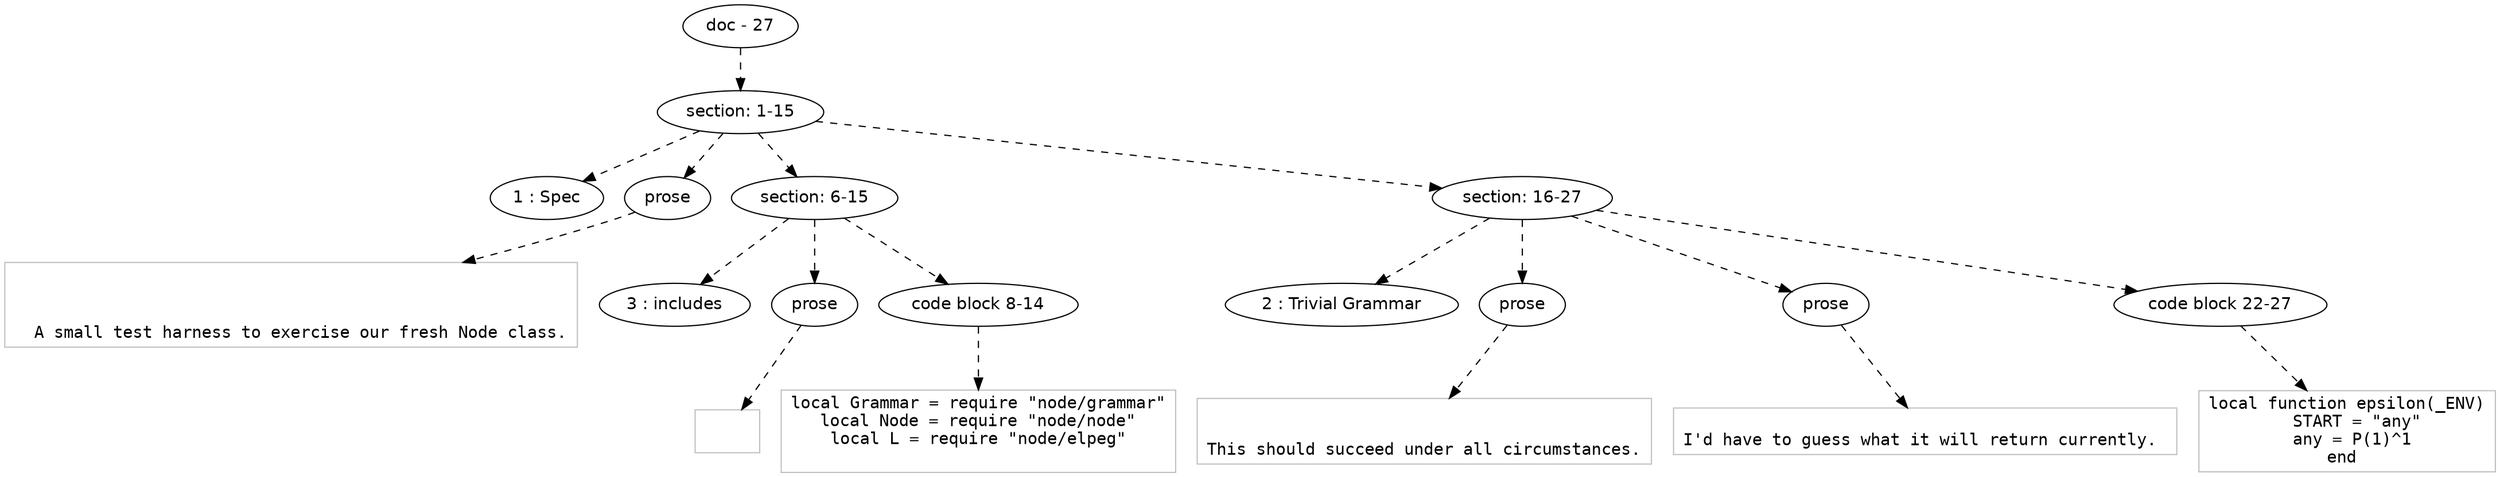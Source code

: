 digraph hierarchy {

node [fontname=Helvetica]
edge [style=dashed]

doc_0 [label="doc - 27"]


doc_0 -> { section_1}
{rank=same; section_1}

section_1 [label="section: 1-15"]


section_1 -> { header_2 prose_3 section_4 section_5}
{rank=same; header_2 prose_3 section_4 section_5}

header_2 [label="1 : Spec"]

prose_3 [label="prose"]

section_4 [label="section: 6-15"]

section_5 [label="section: 16-27"]


prose_3 -> leaf_6
leaf_6  [color=Gray,shape=rectangle,fontname=Inconsolata,label="


  A small test harness to exercise our fresh Node class.
"]
section_4 -> { header_7 prose_8 codeblock_9}
{rank=same; header_7 prose_8 codeblock_9}

header_7 [label="3 : includes"]

prose_8 [label="prose"]

codeblock_9 [label="code block 8-14"]


prose_8 -> leaf_10
leaf_10  [color=Gray,shape=rectangle,fontname=Inconsolata,label="
"]
codeblock_9 -> leaf_11
leaf_11  [color=Gray,shape=rectangle,fontname=Inconsolata,label="local Grammar = require \"node/grammar\"
local Node = require \"node/node\"
local L = require \"node/elpeg\"

"]
section_5 -> { header_12 prose_13 prose_14 codeblock_15}
{rank=same; header_12 prose_13 prose_14 codeblock_15}

header_12 [label="2 : Trivial Grammar"]

prose_13 [label="prose"]

prose_14 [label="prose"]

codeblock_15 [label="code block 22-27"]


prose_13 -> leaf_16
leaf_16  [color=Gray,shape=rectangle,fontname=Inconsolata,label="

This should succeed under all circumstances.
"]
prose_14 -> leaf_17
leaf_17  [color=Gray,shape=rectangle,fontname=Inconsolata,label="
I'd have to guess what it will return currently. 
"]
codeblock_15 -> leaf_18
leaf_18  [color=Gray,shape=rectangle,fontname=Inconsolata,label="local function epsilon(_ENV)
  START = \"any\"
  any = P(1)^1 
end "]

}
